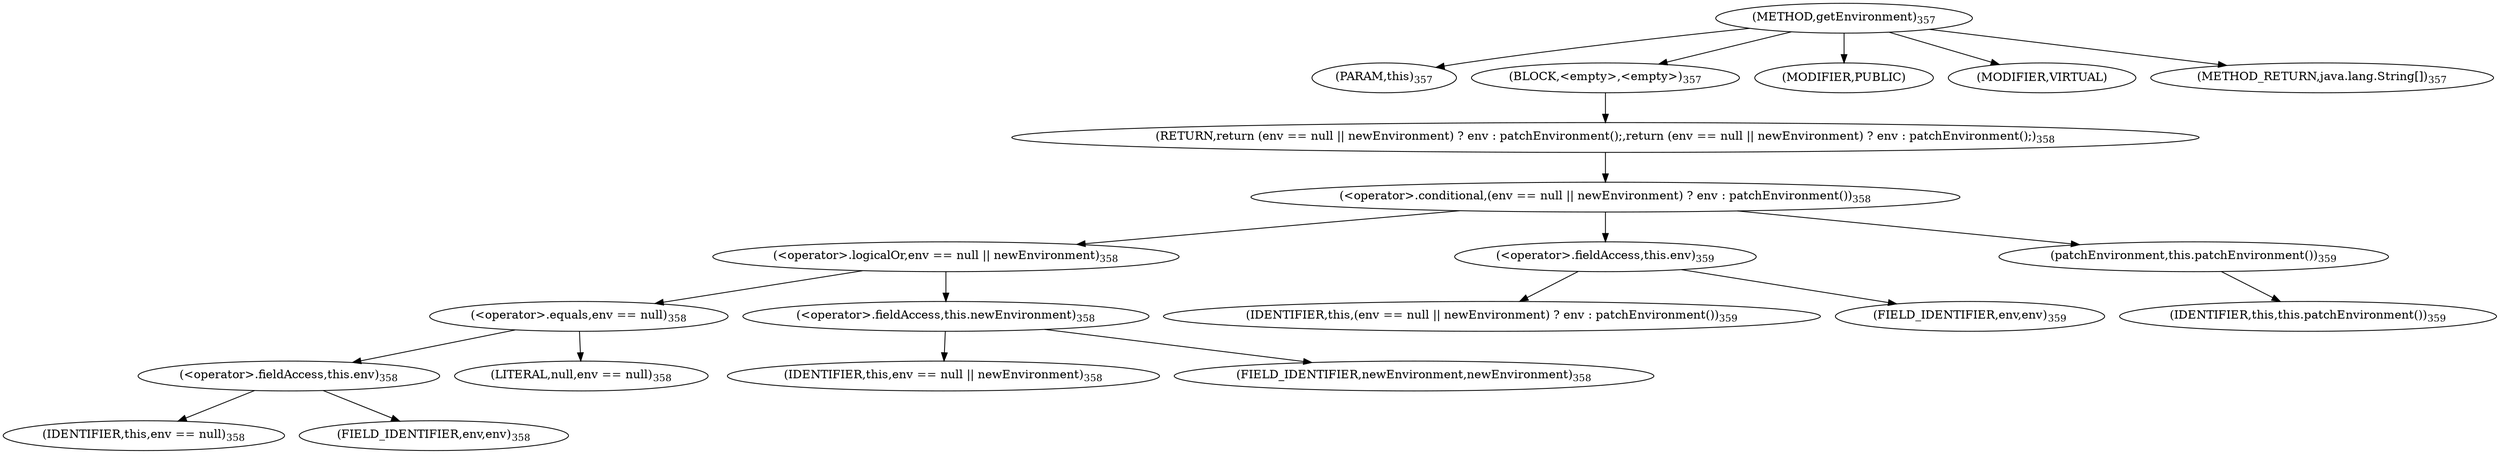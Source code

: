 digraph "getEnvironment" {  
"784" [label = <(METHOD,getEnvironment)<SUB>357</SUB>> ]
"27" [label = <(PARAM,this)<SUB>357</SUB>> ]
"785" [label = <(BLOCK,&lt;empty&gt;,&lt;empty&gt;)<SUB>357</SUB>> ]
"786" [label = <(RETURN,return (env == null || newEnvironment) ? env : patchEnvironment();,return (env == null || newEnvironment) ? env : patchEnvironment();)<SUB>358</SUB>> ]
"787" [label = <(&lt;operator&gt;.conditional,(env == null || newEnvironment) ? env : patchEnvironment())<SUB>358</SUB>> ]
"788" [label = <(&lt;operator&gt;.logicalOr,env == null || newEnvironment)<SUB>358</SUB>> ]
"789" [label = <(&lt;operator&gt;.equals,env == null)<SUB>358</SUB>> ]
"790" [label = <(&lt;operator&gt;.fieldAccess,this.env)<SUB>358</SUB>> ]
"791" [label = <(IDENTIFIER,this,env == null)<SUB>358</SUB>> ]
"792" [label = <(FIELD_IDENTIFIER,env,env)<SUB>358</SUB>> ]
"793" [label = <(LITERAL,null,env == null)<SUB>358</SUB>> ]
"794" [label = <(&lt;operator&gt;.fieldAccess,this.newEnvironment)<SUB>358</SUB>> ]
"795" [label = <(IDENTIFIER,this,env == null || newEnvironment)<SUB>358</SUB>> ]
"796" [label = <(FIELD_IDENTIFIER,newEnvironment,newEnvironment)<SUB>358</SUB>> ]
"797" [label = <(&lt;operator&gt;.fieldAccess,this.env)<SUB>359</SUB>> ]
"798" [label = <(IDENTIFIER,this,(env == null || newEnvironment) ? env : patchEnvironment())<SUB>359</SUB>> ]
"799" [label = <(FIELD_IDENTIFIER,env,env)<SUB>359</SUB>> ]
"800" [label = <(patchEnvironment,this.patchEnvironment())<SUB>359</SUB>> ]
"26" [label = <(IDENTIFIER,this,this.patchEnvironment())<SUB>359</SUB>> ]
"801" [label = <(MODIFIER,PUBLIC)> ]
"802" [label = <(MODIFIER,VIRTUAL)> ]
"803" [label = <(METHOD_RETURN,java.lang.String[])<SUB>357</SUB>> ]
  "784" -> "27" 
  "784" -> "785" 
  "784" -> "801" 
  "784" -> "802" 
  "784" -> "803" 
  "785" -> "786" 
  "786" -> "787" 
  "787" -> "788" 
  "787" -> "797" 
  "787" -> "800" 
  "788" -> "789" 
  "788" -> "794" 
  "789" -> "790" 
  "789" -> "793" 
  "790" -> "791" 
  "790" -> "792" 
  "794" -> "795" 
  "794" -> "796" 
  "797" -> "798" 
  "797" -> "799" 
  "800" -> "26" 
}
